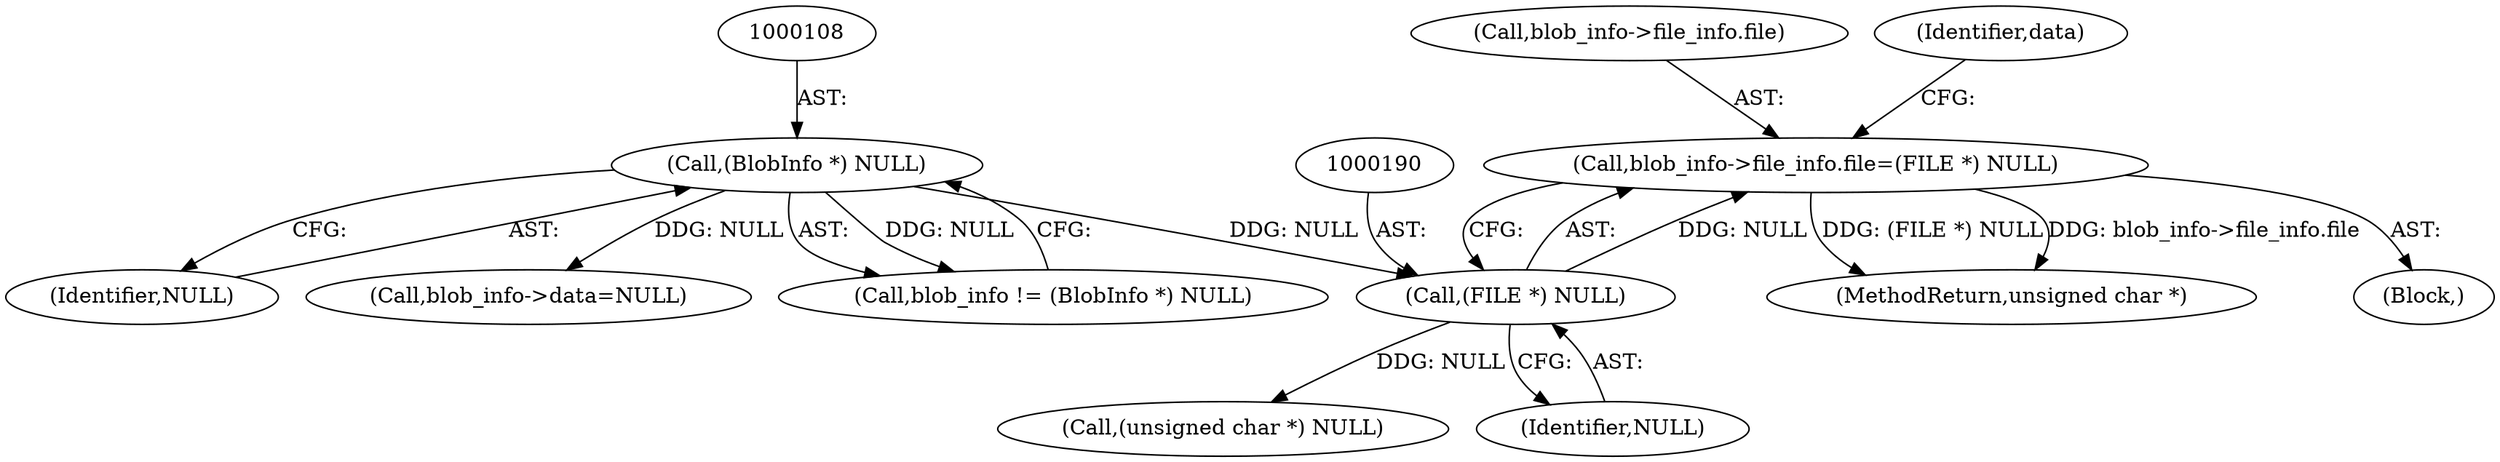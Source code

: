 digraph "0_ImageMagick6_614a257295bdcdeda347086761062ac7658b6830@pointer" {
"1000183" [label="(Call,blob_info->file_info.file=(FILE *) NULL)"];
"1000189" [label="(Call,(FILE *) NULL)"];
"1000107" [label="(Call,(BlobInfo *) NULL)"];
"1000189" [label="(Call,(FILE *) NULL)"];
"1000109" [label="(Identifier,NULL)"];
"1000138" [label="(Call,blob_info->data=NULL)"];
"1000213" [label="(MethodReturn,unsigned char *)"];
"1000102" [label="(Block,)"];
"1000107" [label="(Call,(BlobInfo *) NULL)"];
"1000184" [label="(Call,blob_info->file_info.file)"];
"1000201" [label="(Call,(unsigned char *) NULL)"];
"1000191" [label="(Identifier,NULL)"];
"1000105" [label="(Call,blob_info != (BlobInfo *) NULL)"];
"1000183" [label="(Call,blob_info->file_info.file=(FILE *) NULL)"];
"1000193" [label="(Identifier,data)"];
"1000183" -> "1000102"  [label="AST: "];
"1000183" -> "1000189"  [label="CFG: "];
"1000184" -> "1000183"  [label="AST: "];
"1000189" -> "1000183"  [label="AST: "];
"1000193" -> "1000183"  [label="CFG: "];
"1000183" -> "1000213"  [label="DDG: (FILE *) NULL"];
"1000183" -> "1000213"  [label="DDG: blob_info->file_info.file"];
"1000189" -> "1000183"  [label="DDG: NULL"];
"1000189" -> "1000191"  [label="CFG: "];
"1000190" -> "1000189"  [label="AST: "];
"1000191" -> "1000189"  [label="AST: "];
"1000107" -> "1000189"  [label="DDG: NULL"];
"1000189" -> "1000201"  [label="DDG: NULL"];
"1000107" -> "1000105"  [label="AST: "];
"1000107" -> "1000109"  [label="CFG: "];
"1000108" -> "1000107"  [label="AST: "];
"1000109" -> "1000107"  [label="AST: "];
"1000105" -> "1000107"  [label="CFG: "];
"1000107" -> "1000105"  [label="DDG: NULL"];
"1000107" -> "1000138"  [label="DDG: NULL"];
}

